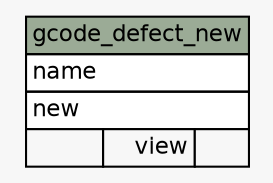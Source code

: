 // dot 2.20.2 on Linux 2.6.32-42-generic-pae
// SchemaSpy rev 590
digraph "gcode_defect_new" {
  graph [
    rankdir="RL"
    bgcolor="#f7f7f7"
    nodesep="0.18"
    ranksep="0.46"
    fontname="Helvetica"
    fontsize="11"
  ];
  node [
    fontname="Helvetica"
    fontsize="11"
    shape="plaintext"
  ];
  edge [
    arrowsize="0.8"
  ];
  "gcode_defect_new" [
    label=<
    <TABLE BORDER="0" CELLBORDER="1" CELLSPACING="0" BGCOLOR="#ffffff">
      <TR><TD COLSPAN="3" BGCOLOR="#9bab96" ALIGN="CENTER">gcode_defect_new</TD></TR>
      <TR><TD PORT="name" COLSPAN="3" ALIGN="LEFT">name</TD></TR>
      <TR><TD PORT="new" COLSPAN="3" ALIGN="LEFT">new</TD></TR>
      <TR><TD ALIGN="LEFT" BGCOLOR="#f7f7f7">  </TD><TD ALIGN="RIGHT" BGCOLOR="#f7f7f7">view</TD><TD ALIGN="RIGHT" BGCOLOR="#f7f7f7">  </TD></TR>
    </TABLE>>
    URL="tables/gcode_defect_new.html"
    tooltip="gcode_defect_new"
  ];
}
